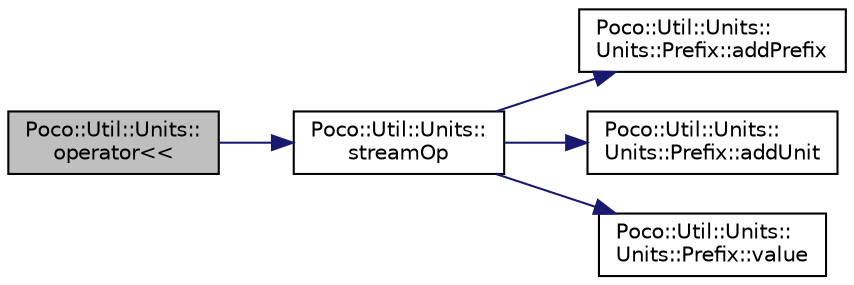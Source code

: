 digraph "Poco::Util::Units::operator&lt;&lt;"
{
 // LATEX_PDF_SIZE
  edge [fontname="Helvetica",fontsize="10",labelfontname="Helvetica",labelfontsize="10"];
  node [fontname="Helvetica",fontsize="10",shape=record];
  rankdir="LR";
  Node1 [label="Poco::Util::Units::\loperator\<\<",height=0.2,width=0.4,color="black", fillcolor="grey75", style="filled", fontcolor="black",tooltip="Streaming operator for prefixed values."];
  Node1 -> Node2 [color="midnightblue",fontsize="10",style="solid",fontname="Helvetica"];
  Node2 [label="Poco::Util::Units::\lstreamOp",height=0.2,width=0.4,color="black", fillcolor="white", style="filled",URL="$namespacePoco_1_1Util_1_1Units.html#ac44855d37b778ded16a0e5857b4e28e7",tooltip=" "];
  Node2 -> Node3 [color="midnightblue",fontsize="10",style="solid",fontname="Helvetica"];
  Node3 [label="Poco::Util::Units::\lUnits::Prefix::addPrefix",height=0.2,width=0.4,color="black", fillcolor="white", style="filled",URL="$classPoco_1_1Util_1_1Units_1_1Units_1_1Prefix.html#a1c10acace816246169a26e6d20a02f13",tooltip=" "];
  Node2 -> Node4 [color="midnightblue",fontsize="10",style="solid",fontname="Helvetica"];
  Node4 [label="Poco::Util::Units::\lUnits::Prefix::addUnit",height=0.2,width=0.4,color="black", fillcolor="white", style="filled",URL="$classPoco_1_1Util_1_1Units_1_1Units_1_1Prefix.html#a22f7e75374db79430ca6c7965fe2631c",tooltip=" "];
  Node2 -> Node5 [color="midnightblue",fontsize="10",style="solid",fontname="Helvetica"];
  Node5 [label="Poco::Util::Units::\lUnits::Prefix::value",height=0.2,width=0.4,color="black", fillcolor="white", style="filled",URL="$classPoco_1_1Util_1_1Units_1_1Units_1_1Prefix.html#a05b36de1b4eebb143a9f19d69291afc7",tooltip=" "];
}
